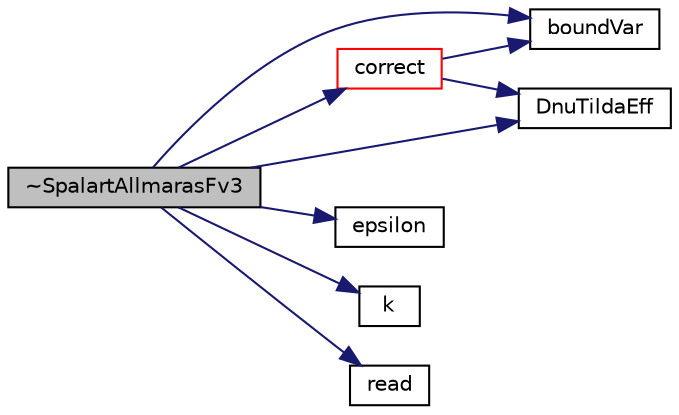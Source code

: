 digraph "~SpalartAllmarasFv3"
{
  bgcolor="transparent";
  edge [fontname="Helvetica",fontsize="10",labelfontname="Helvetica",labelfontsize="10"];
  node [fontname="Helvetica",fontsize="10",shape=record];
  rankdir="LR";
  Node18 [label="~SpalartAllmarasFv3",height=0.2,width=0.4,color="black", fillcolor="grey75", style="filled", fontcolor="black"];
  Node18 -> Node19 [color="midnightblue",fontsize="10",style="solid",fontname="Helvetica"];
  Node19 [label="boundVar",height=0.2,width=0.4,color="black",URL="$classFoam_1_1RASModels_1_1SpalartAllmarasFv3.html#a651877cab924009dde4903794ff93639",tooltip="bound the turbulence vars "];
  Node18 -> Node20 [color="midnightblue",fontsize="10",style="solid",fontname="Helvetica"];
  Node20 [label="correct",height=0.2,width=0.4,color="red",URL="$classFoam_1_1RASModels_1_1SpalartAllmarasFv3.html#a3ae44b28050c3aa494c1d8e18cf618c1"];
  Node20 -> Node25 [color="midnightblue",fontsize="10",style="solid",fontname="Helvetica"];
  Node25 [label="DnuTildaEff",height=0.2,width=0.4,color="black",URL="$classFoam_1_1RASModels_1_1SpalartAllmarasFv3.html#a3db17e0612d3f43dfc21d593b7f7a942"];
  Node20 -> Node19 [color="midnightblue",fontsize="10",style="solid",fontname="Helvetica"];
  Node18 -> Node25 [color="midnightblue",fontsize="10",style="solid",fontname="Helvetica"];
  Node18 -> Node28 [color="midnightblue",fontsize="10",style="solid",fontname="Helvetica"];
  Node28 [label="epsilon",height=0.2,width=0.4,color="black",URL="$classFoam_1_1RASModels_1_1SpalartAllmarasFv3.html#a7593db4148b0ba5155861a0292ec9c32"];
  Node18 -> Node29 [color="midnightblue",fontsize="10",style="solid",fontname="Helvetica"];
  Node29 [label="k",height=0.2,width=0.4,color="black",URL="$classFoam_1_1RASModels_1_1SpalartAllmarasFv3.html#a2e01d66cd4db498fd5e869ea66925978"];
  Node18 -> Node30 [color="midnightblue",fontsize="10",style="solid",fontname="Helvetica"];
  Node30 [label="read",height=0.2,width=0.4,color="black",URL="$classFoam_1_1RASModels_1_1SpalartAllmarasFv3.html#af816873151ddb0126e98bb2f914d8ed5"];
}
